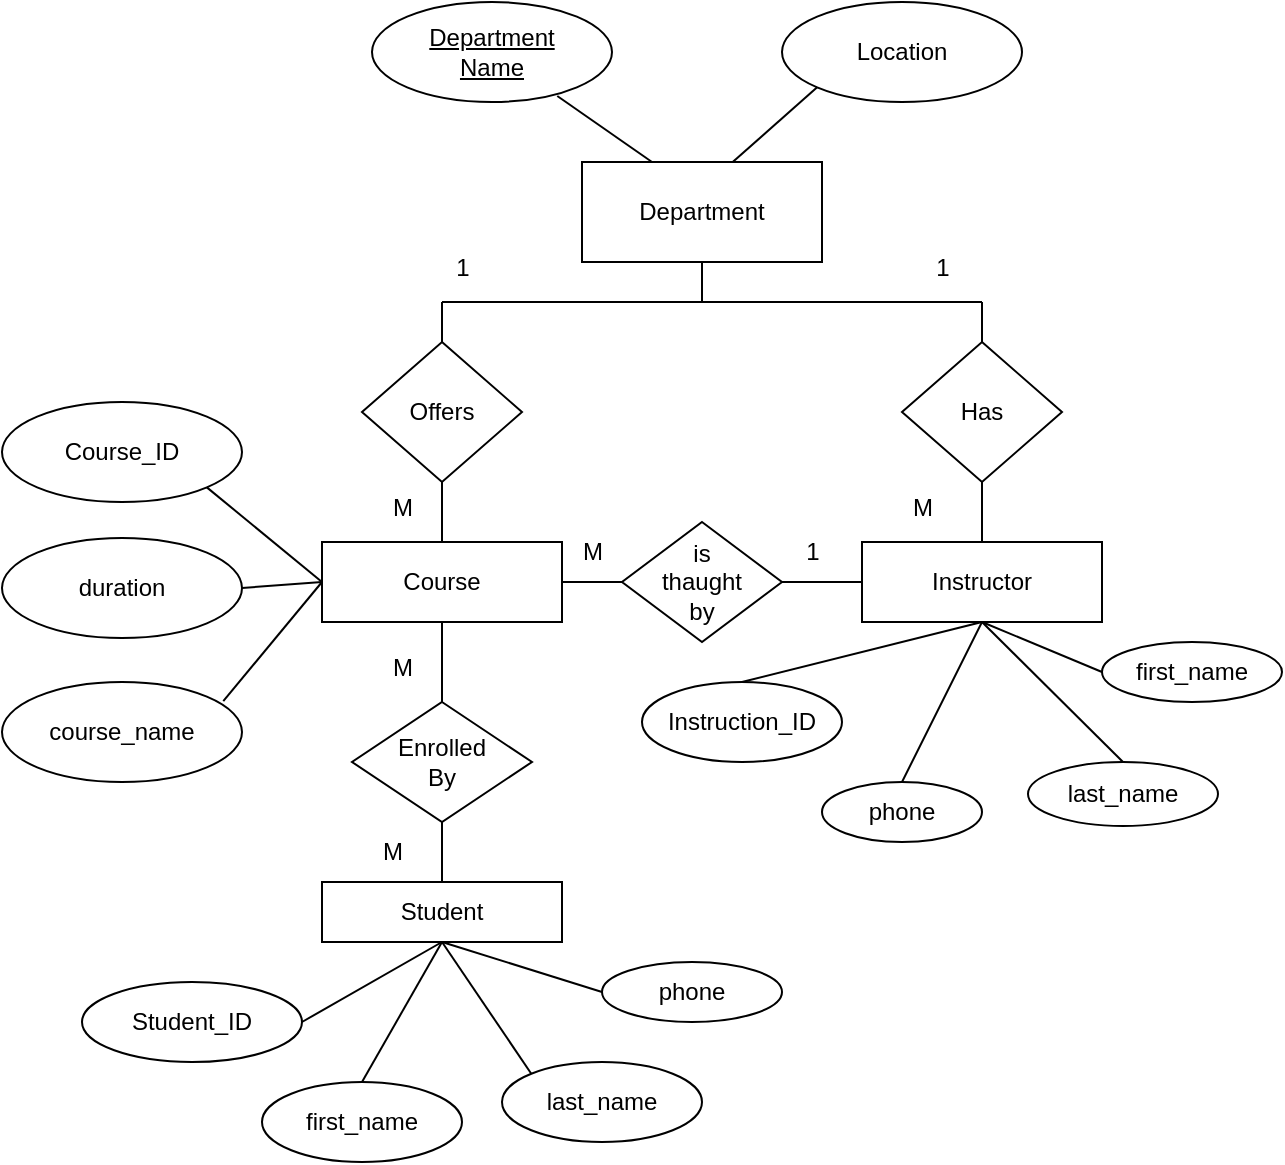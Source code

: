 <mxfile version="22.0.6" type="github">
  <diagram name="Page-1" id="pALGI_POLg2eGDFnsm6z">
    <mxGraphModel dx="1823" dy="804" grid="1" gridSize="10" guides="1" tooltips="1" connect="1" arrows="1" fold="1" page="1" pageScale="2" pageWidth="850" pageHeight="1100" math="0" shadow="0">
      <root>
        <mxCell id="0" />
        <mxCell id="1" parent="0" />
        <mxCell id="QVCPTjEd-6tTPL3POaar-1" value="Department" style="rounded=0;whiteSpace=wrap;html=1;" vertex="1" parent="1">
          <mxGeometry x="580" y="110" width="120" height="50" as="geometry" />
        </mxCell>
        <mxCell id="QVCPTjEd-6tTPL3POaar-2" value="&lt;u&gt;Department&lt;br&gt;Name&lt;/u&gt;" style="ellipse;whiteSpace=wrap;html=1;" vertex="1" parent="1">
          <mxGeometry x="475" y="30" width="120" height="50" as="geometry" />
        </mxCell>
        <mxCell id="QVCPTjEd-6tTPL3POaar-3" value="Location" style="ellipse;whiteSpace=wrap;html=1;" vertex="1" parent="1">
          <mxGeometry x="680" y="30" width="120" height="50" as="geometry" />
        </mxCell>
        <mxCell id="QVCPTjEd-6tTPL3POaar-4" value="" style="endArrow=none;html=1;rounded=0;entryX=0;entryY=1;entryDx=0;entryDy=0;exitX=0.628;exitY=0;exitDx=0;exitDy=0;exitPerimeter=0;" edge="1" parent="1" source="QVCPTjEd-6tTPL3POaar-1" target="QVCPTjEd-6tTPL3POaar-3">
          <mxGeometry width="50" height="50" relative="1" as="geometry">
            <mxPoint x="660" y="121.42" as="sourcePoint" />
            <mxPoint x="723.84" y="50.0" as="targetPoint" />
            <Array as="points" />
          </mxGeometry>
        </mxCell>
        <mxCell id="QVCPTjEd-6tTPL3POaar-6" value="" style="endArrow=none;html=1;rounded=0;entryX=0.772;entryY=0.94;entryDx=0;entryDy=0;entryPerimeter=0;" edge="1" parent="1" target="QVCPTjEd-6tTPL3POaar-2">
          <mxGeometry width="50" height="50" relative="1" as="geometry">
            <mxPoint x="615" y="110" as="sourcePoint" />
            <mxPoint x="550" y="60" as="targetPoint" />
          </mxGeometry>
        </mxCell>
        <mxCell id="QVCPTjEd-6tTPL3POaar-7" value="Offers" style="rhombus;whiteSpace=wrap;html=1;" vertex="1" parent="1">
          <mxGeometry x="470" y="200" width="80" height="70" as="geometry" />
        </mxCell>
        <mxCell id="QVCPTjEd-6tTPL3POaar-8" value="Has" style="rhombus;whiteSpace=wrap;html=1;" vertex="1" parent="1">
          <mxGeometry x="740" y="200" width="80" height="70" as="geometry" />
        </mxCell>
        <mxCell id="QVCPTjEd-6tTPL3POaar-9" value="Course" style="rounded=0;whiteSpace=wrap;html=1;" vertex="1" parent="1">
          <mxGeometry x="450" y="300" width="120" height="40" as="geometry" />
        </mxCell>
        <mxCell id="QVCPTjEd-6tTPL3POaar-10" value="Instructor" style="rounded=0;whiteSpace=wrap;html=1;" vertex="1" parent="1">
          <mxGeometry x="720" y="300" width="120" height="40" as="geometry" />
        </mxCell>
        <mxCell id="QVCPTjEd-6tTPL3POaar-11" value="is&lt;br&gt;thaught&lt;br&gt;by" style="rhombus;whiteSpace=wrap;html=1;" vertex="1" parent="1">
          <mxGeometry x="600" y="290" width="80" height="60" as="geometry" />
        </mxCell>
        <mxCell id="QVCPTjEd-6tTPL3POaar-14" value="" style="endArrow=none;html=1;rounded=0;entryX=0;entryY=0.5;entryDx=0;entryDy=0;" edge="1" parent="1" target="QVCPTjEd-6tTPL3POaar-11">
          <mxGeometry width="50" height="50" relative="1" as="geometry">
            <mxPoint x="570" y="320" as="sourcePoint" />
            <mxPoint x="620" y="270" as="targetPoint" />
          </mxGeometry>
        </mxCell>
        <mxCell id="QVCPTjEd-6tTPL3POaar-15" value="" style="endArrow=none;html=1;rounded=0;entryX=0;entryY=0.5;entryDx=0;entryDy=0;exitX=1;exitY=0.5;exitDx=0;exitDy=0;" edge="1" parent="1" source="QVCPTjEd-6tTPL3POaar-11" target="QVCPTjEd-6tTPL3POaar-10">
          <mxGeometry width="50" height="50" relative="1" as="geometry">
            <mxPoint x="620" y="240" as="sourcePoint" />
            <mxPoint x="670" y="190" as="targetPoint" />
          </mxGeometry>
        </mxCell>
        <mxCell id="QVCPTjEd-6tTPL3POaar-16" value="" style="endArrow=none;html=1;rounded=0;" edge="1" parent="1">
          <mxGeometry width="50" height="50" relative="1" as="geometry">
            <mxPoint x="640" y="180" as="sourcePoint" />
            <mxPoint x="640" y="160" as="targetPoint" />
          </mxGeometry>
        </mxCell>
        <mxCell id="QVCPTjEd-6tTPL3POaar-17" value="" style="endArrow=none;html=1;rounded=0;" edge="1" parent="1">
          <mxGeometry width="50" height="50" relative="1" as="geometry">
            <mxPoint x="510" y="180" as="sourcePoint" />
            <mxPoint x="640" y="180" as="targetPoint" />
          </mxGeometry>
        </mxCell>
        <mxCell id="QVCPTjEd-6tTPL3POaar-18" value="" style="endArrow=none;html=1;rounded=0;" edge="1" parent="1">
          <mxGeometry width="50" height="50" relative="1" as="geometry">
            <mxPoint x="640" y="180" as="sourcePoint" />
            <mxPoint x="780" y="180" as="targetPoint" />
          </mxGeometry>
        </mxCell>
        <mxCell id="QVCPTjEd-6tTPL3POaar-19" value="" style="endArrow=none;html=1;rounded=0;exitX=0.5;exitY=0;exitDx=0;exitDy=0;" edge="1" parent="1" source="QVCPTjEd-6tTPL3POaar-7">
          <mxGeometry width="50" height="50" relative="1" as="geometry">
            <mxPoint x="610" y="280" as="sourcePoint" />
            <mxPoint x="510" y="180" as="targetPoint" />
          </mxGeometry>
        </mxCell>
        <mxCell id="QVCPTjEd-6tTPL3POaar-20" value="" style="endArrow=none;html=1;rounded=0;exitX=0.5;exitY=0;exitDx=0;exitDy=0;" edge="1" parent="1" source="QVCPTjEd-6tTPL3POaar-8">
          <mxGeometry width="50" height="50" relative="1" as="geometry">
            <mxPoint x="610" y="280" as="sourcePoint" />
            <mxPoint x="780" y="180" as="targetPoint" />
          </mxGeometry>
        </mxCell>
        <mxCell id="QVCPTjEd-6tTPL3POaar-21" value="1" style="text;html=1;align=center;verticalAlign=middle;resizable=0;points=[];autosize=1;strokeColor=none;fillColor=none;" vertex="1" parent="1">
          <mxGeometry x="505" y="148" width="30" height="30" as="geometry" />
        </mxCell>
        <mxCell id="QVCPTjEd-6tTPL3POaar-22" value="1" style="text;html=1;align=center;verticalAlign=middle;resizable=0;points=[];autosize=1;strokeColor=none;fillColor=none;" vertex="1" parent="1">
          <mxGeometry x="745" y="148" width="30" height="30" as="geometry" />
        </mxCell>
        <mxCell id="QVCPTjEd-6tTPL3POaar-23" value="" style="endArrow=none;html=1;rounded=0;exitX=0.5;exitY=0;exitDx=0;exitDy=0;entryX=0.5;entryY=1;entryDx=0;entryDy=0;" edge="1" parent="1" source="QVCPTjEd-6tTPL3POaar-9" target="QVCPTjEd-6tTPL3POaar-7">
          <mxGeometry width="50" height="50" relative="1" as="geometry">
            <mxPoint x="610" y="280" as="sourcePoint" />
            <mxPoint x="660" y="230" as="targetPoint" />
          </mxGeometry>
        </mxCell>
        <mxCell id="QVCPTjEd-6tTPL3POaar-24" value="" style="endArrow=none;html=1;rounded=0;entryX=0.5;entryY=1;entryDx=0;entryDy=0;exitX=0.5;exitY=0;exitDx=0;exitDy=0;" edge="1" parent="1" source="QVCPTjEd-6tTPL3POaar-10" target="QVCPTjEd-6tTPL3POaar-8">
          <mxGeometry width="50" height="50" relative="1" as="geometry">
            <mxPoint x="610" y="280" as="sourcePoint" />
            <mxPoint x="660" y="230" as="targetPoint" />
          </mxGeometry>
        </mxCell>
        <mxCell id="QVCPTjEd-6tTPL3POaar-25" value="M" style="text;html=1;align=center;verticalAlign=middle;resizable=0;points=[];autosize=1;strokeColor=none;fillColor=none;" vertex="1" parent="1">
          <mxGeometry x="475" y="268" width="30" height="30" as="geometry" />
        </mxCell>
        <mxCell id="QVCPTjEd-6tTPL3POaar-26" value="M" style="text;html=1;align=center;verticalAlign=middle;resizable=0;points=[];autosize=1;strokeColor=none;fillColor=none;" vertex="1" parent="1">
          <mxGeometry x="735" y="268" width="30" height="30" as="geometry" />
        </mxCell>
        <mxCell id="QVCPTjEd-6tTPL3POaar-27" value="M" style="text;html=1;align=center;verticalAlign=middle;resizable=0;points=[];autosize=1;strokeColor=none;fillColor=none;" vertex="1" parent="1">
          <mxGeometry x="570" y="290" width="30" height="30" as="geometry" />
        </mxCell>
        <mxCell id="QVCPTjEd-6tTPL3POaar-28" value="1" style="text;html=1;align=center;verticalAlign=middle;resizable=0;points=[];autosize=1;strokeColor=none;fillColor=none;" vertex="1" parent="1">
          <mxGeometry x="680" y="290" width="30" height="30" as="geometry" />
        </mxCell>
        <mxCell id="QVCPTjEd-6tTPL3POaar-29" value="Enrolled&lt;br&gt;By" style="rhombus;whiteSpace=wrap;html=1;" vertex="1" parent="1">
          <mxGeometry x="465" y="380" width="90" height="60" as="geometry" />
        </mxCell>
        <mxCell id="QVCPTjEd-6tTPL3POaar-30" value="" style="endArrow=none;html=1;rounded=0;entryX=0.5;entryY=1;entryDx=0;entryDy=0;" edge="1" parent="1" source="QVCPTjEd-6tTPL3POaar-29" target="QVCPTjEd-6tTPL3POaar-9">
          <mxGeometry width="50" height="50" relative="1" as="geometry">
            <mxPoint x="510" y="370" as="sourcePoint" />
            <mxPoint x="660" y="230" as="targetPoint" />
          </mxGeometry>
        </mxCell>
        <mxCell id="QVCPTjEd-6tTPL3POaar-31" value="Student" style="rounded=0;whiteSpace=wrap;html=1;" vertex="1" parent="1">
          <mxGeometry x="450" y="470" width="120" height="30" as="geometry" />
        </mxCell>
        <mxCell id="QVCPTjEd-6tTPL3POaar-32" value="" style="endArrow=none;html=1;rounded=0;exitX=0.5;exitY=0;exitDx=0;exitDy=0;entryX=0.5;entryY=1;entryDx=0;entryDy=0;" edge="1" parent="1" source="QVCPTjEd-6tTPL3POaar-31" target="QVCPTjEd-6tTPL3POaar-29">
          <mxGeometry width="50" height="50" relative="1" as="geometry">
            <mxPoint x="620" y="360" as="sourcePoint" />
            <mxPoint x="670" y="310" as="targetPoint" />
          </mxGeometry>
        </mxCell>
        <mxCell id="QVCPTjEd-6tTPL3POaar-33" value="M" style="text;html=1;align=center;verticalAlign=middle;resizable=0;points=[];autosize=1;strokeColor=none;fillColor=none;" vertex="1" parent="1">
          <mxGeometry x="475" y="348" width="30" height="30" as="geometry" />
        </mxCell>
        <mxCell id="QVCPTjEd-6tTPL3POaar-34" value="M" style="text;html=1;align=center;verticalAlign=middle;resizable=0;points=[];autosize=1;strokeColor=none;fillColor=none;" vertex="1" parent="1">
          <mxGeometry x="470" y="440" width="30" height="30" as="geometry" />
        </mxCell>
        <mxCell id="QVCPTjEd-6tTPL3POaar-35" value="Instruction_ID" style="ellipse;whiteSpace=wrap;html=1;" vertex="1" parent="1">
          <mxGeometry x="610" y="370" width="100" height="40" as="geometry" />
        </mxCell>
        <mxCell id="QVCPTjEd-6tTPL3POaar-36" value="phone" style="ellipse;whiteSpace=wrap;html=1;" vertex="1" parent="1">
          <mxGeometry x="700" y="420" width="80" height="30" as="geometry" />
        </mxCell>
        <mxCell id="QVCPTjEd-6tTPL3POaar-37" value="last_name" style="ellipse;whiteSpace=wrap;html=1;" vertex="1" parent="1">
          <mxGeometry x="803" y="410" width="95" height="32" as="geometry" />
        </mxCell>
        <mxCell id="QVCPTjEd-6tTPL3POaar-38" value="first_name" style="ellipse;whiteSpace=wrap;html=1;" vertex="1" parent="1">
          <mxGeometry x="840" y="350" width="90" height="30" as="geometry" />
        </mxCell>
        <mxCell id="QVCPTjEd-6tTPL3POaar-39" value="" style="endArrow=none;html=1;rounded=0;exitX=0.5;exitY=0;exitDx=0;exitDy=0;entryX=0.5;entryY=1;entryDx=0;entryDy=0;" edge="1" parent="1" source="QVCPTjEd-6tTPL3POaar-35" target="QVCPTjEd-6tTPL3POaar-10">
          <mxGeometry width="50" height="50" relative="1" as="geometry">
            <mxPoint x="740" y="360" as="sourcePoint" />
            <mxPoint x="790" y="310" as="targetPoint" />
          </mxGeometry>
        </mxCell>
        <mxCell id="QVCPTjEd-6tTPL3POaar-40" value="" style="endArrow=none;html=1;rounded=0;exitX=0.5;exitY=0;exitDx=0;exitDy=0;" edge="1" parent="1" source="QVCPTjEd-6tTPL3POaar-36">
          <mxGeometry width="50" height="50" relative="1" as="geometry">
            <mxPoint x="740" y="360" as="sourcePoint" />
            <mxPoint x="780" y="340" as="targetPoint" />
          </mxGeometry>
        </mxCell>
        <mxCell id="QVCPTjEd-6tTPL3POaar-41" value="" style="endArrow=none;html=1;rounded=0;entryX=0.5;entryY=0;entryDx=0;entryDy=0;exitX=0.5;exitY=1;exitDx=0;exitDy=0;" edge="1" parent="1" source="QVCPTjEd-6tTPL3POaar-10" target="QVCPTjEd-6tTPL3POaar-37">
          <mxGeometry width="50" height="50" relative="1" as="geometry">
            <mxPoint x="740" y="360" as="sourcePoint" />
            <mxPoint x="790" y="310" as="targetPoint" />
          </mxGeometry>
        </mxCell>
        <mxCell id="QVCPTjEd-6tTPL3POaar-42" value="" style="endArrow=none;html=1;rounded=0;entryX=0;entryY=0.5;entryDx=0;entryDy=0;" edge="1" parent="1" target="QVCPTjEd-6tTPL3POaar-38">
          <mxGeometry width="50" height="50" relative="1" as="geometry">
            <mxPoint x="780" y="340" as="sourcePoint" />
            <mxPoint x="790" y="310" as="targetPoint" />
          </mxGeometry>
        </mxCell>
        <mxCell id="QVCPTjEd-6tTPL3POaar-43" value="phone" style="ellipse;whiteSpace=wrap;html=1;" vertex="1" parent="1">
          <mxGeometry x="590" y="510" width="90" height="30" as="geometry" />
        </mxCell>
        <mxCell id="QVCPTjEd-6tTPL3POaar-44" value="last_name" style="ellipse;whiteSpace=wrap;html=1;" vertex="1" parent="1">
          <mxGeometry x="540" y="560" width="100" height="40" as="geometry" />
        </mxCell>
        <mxCell id="QVCPTjEd-6tTPL3POaar-45" value="first_name" style="ellipse;whiteSpace=wrap;html=1;" vertex="1" parent="1">
          <mxGeometry x="420" y="570" width="100" height="40" as="geometry" />
        </mxCell>
        <mxCell id="QVCPTjEd-6tTPL3POaar-46" value="Student_ID" style="ellipse;whiteSpace=wrap;html=1;" vertex="1" parent="1">
          <mxGeometry x="330" y="520" width="110" height="40" as="geometry" />
        </mxCell>
        <mxCell id="QVCPTjEd-6tTPL3POaar-47" value="" style="endArrow=none;html=1;rounded=0;exitX=1;exitY=0.5;exitDx=0;exitDy=0;entryX=0.5;entryY=1;entryDx=0;entryDy=0;" edge="1" parent="1" source="QVCPTjEd-6tTPL3POaar-46" target="QVCPTjEd-6tTPL3POaar-31">
          <mxGeometry width="50" height="50" relative="1" as="geometry">
            <mxPoint x="560" y="430" as="sourcePoint" />
            <mxPoint x="610" y="380" as="targetPoint" />
          </mxGeometry>
        </mxCell>
        <mxCell id="QVCPTjEd-6tTPL3POaar-48" value="" style="endArrow=none;html=1;rounded=0;exitX=0.5;exitY=0;exitDx=0;exitDy=0;" edge="1" parent="1" source="QVCPTjEd-6tTPL3POaar-45">
          <mxGeometry width="50" height="50" relative="1" as="geometry">
            <mxPoint x="560" y="430" as="sourcePoint" />
            <mxPoint x="510" y="500" as="targetPoint" />
          </mxGeometry>
        </mxCell>
        <mxCell id="QVCPTjEd-6tTPL3POaar-49" value="" style="endArrow=none;html=1;rounded=0;exitX=0;exitY=0;exitDx=0;exitDy=0;entryX=0.5;entryY=1;entryDx=0;entryDy=0;" edge="1" parent="1" source="QVCPTjEd-6tTPL3POaar-44" target="QVCPTjEd-6tTPL3POaar-31">
          <mxGeometry width="50" height="50" relative="1" as="geometry">
            <mxPoint x="560" y="430" as="sourcePoint" />
            <mxPoint x="610" y="380" as="targetPoint" />
          </mxGeometry>
        </mxCell>
        <mxCell id="QVCPTjEd-6tTPL3POaar-50" value="" style="endArrow=none;html=1;rounded=0;exitX=0;exitY=0.5;exitDx=0;exitDy=0;entryX=0.5;entryY=1;entryDx=0;entryDy=0;" edge="1" parent="1" source="QVCPTjEd-6tTPL3POaar-43" target="QVCPTjEd-6tTPL3POaar-31">
          <mxGeometry width="50" height="50" relative="1" as="geometry">
            <mxPoint x="560" y="430" as="sourcePoint" />
            <mxPoint x="610" y="380" as="targetPoint" />
          </mxGeometry>
        </mxCell>
        <mxCell id="QVCPTjEd-6tTPL3POaar-51" value="Course_ID" style="ellipse;whiteSpace=wrap;html=1;" vertex="1" parent="1">
          <mxGeometry x="290" y="230" width="120" height="50" as="geometry" />
        </mxCell>
        <mxCell id="QVCPTjEd-6tTPL3POaar-52" value="duration" style="ellipse;whiteSpace=wrap;html=1;" vertex="1" parent="1">
          <mxGeometry x="290" y="298" width="120" height="50" as="geometry" />
        </mxCell>
        <mxCell id="QVCPTjEd-6tTPL3POaar-53" value="course_name" style="ellipse;whiteSpace=wrap;html=1;" vertex="1" parent="1">
          <mxGeometry x="290" y="370" width="120" height="50" as="geometry" />
        </mxCell>
        <mxCell id="QVCPTjEd-6tTPL3POaar-54" value="" style="endArrow=none;html=1;rounded=0;exitX=1;exitY=1;exitDx=0;exitDy=0;entryX=0;entryY=0.5;entryDx=0;entryDy=0;" edge="1" parent="1" source="QVCPTjEd-6tTPL3POaar-51" target="QVCPTjEd-6tTPL3POaar-9">
          <mxGeometry width="50" height="50" relative="1" as="geometry">
            <mxPoint x="410" y="410" as="sourcePoint" />
            <mxPoint x="460" y="360" as="targetPoint" />
          </mxGeometry>
        </mxCell>
        <mxCell id="QVCPTjEd-6tTPL3POaar-55" value="" style="endArrow=none;html=1;rounded=0;exitX=1;exitY=0.5;exitDx=0;exitDy=0;entryX=0;entryY=0.5;entryDx=0;entryDy=0;" edge="1" parent="1" source="QVCPTjEd-6tTPL3POaar-52" target="QVCPTjEd-6tTPL3POaar-9">
          <mxGeometry width="50" height="50" relative="1" as="geometry">
            <mxPoint x="410" y="410" as="sourcePoint" />
            <mxPoint x="460" y="360" as="targetPoint" />
          </mxGeometry>
        </mxCell>
        <mxCell id="QVCPTjEd-6tTPL3POaar-56" value="" style="endArrow=none;html=1;rounded=0;exitX=0.922;exitY=0.192;exitDx=0;exitDy=0;exitPerimeter=0;" edge="1" parent="1" source="QVCPTjEd-6tTPL3POaar-53">
          <mxGeometry width="50" height="50" relative="1" as="geometry">
            <mxPoint x="410" y="410" as="sourcePoint" />
            <mxPoint x="450" y="320" as="targetPoint" />
          </mxGeometry>
        </mxCell>
      </root>
    </mxGraphModel>
  </diagram>
</mxfile>
